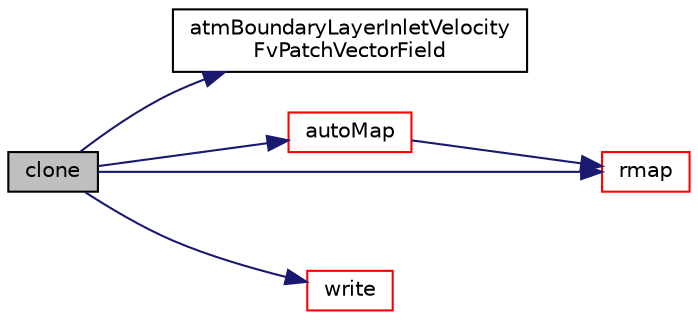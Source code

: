 digraph "clone"
{
  bgcolor="transparent";
  edge [fontname="Helvetica",fontsize="10",labelfontname="Helvetica",labelfontsize="10"];
  node [fontname="Helvetica",fontsize="10",shape=record];
  rankdir="LR";
  Node24 [label="clone",height=0.2,width=0.4,color="black", fillcolor="grey75", style="filled", fontcolor="black"];
  Node24 -> Node25 [color="midnightblue",fontsize="10",style="solid",fontname="Helvetica"];
  Node25 [label="atmBoundaryLayerInletVelocity\lFvPatchVectorField",height=0.2,width=0.4,color="black",URL="$a32321.html#af083cb04500e4d856bd54ae8fdc69022",tooltip="Construct from patch and internal field. "];
  Node24 -> Node26 [color="midnightblue",fontsize="10",style="solid",fontname="Helvetica"];
  Node26 [label="autoMap",height=0.2,width=0.4,color="red",URL="$a32321.html#a0ab0c43ce90d756c88dd81e3d0a9eef5",tooltip="Map (and resize as needed) from self given a mapping object. "];
  Node26 -> Node31 [color="midnightblue",fontsize="10",style="solid",fontname="Helvetica"];
  Node31 [label="rmap",height=0.2,width=0.4,color="red",URL="$a32321.html#a4fe41b169c41bfcd4311c1d1e27a96ed",tooltip="Reverse map the given fvPatchField onto this fvPatchField. "];
  Node24 -> Node31 [color="midnightblue",fontsize="10",style="solid",fontname="Helvetica"];
  Node24 -> Node32 [color="midnightblue",fontsize="10",style="solid",fontname="Helvetica"];
  Node32 [label="write",height=0.2,width=0.4,color="red",URL="$a32321.html#a293fdfec8bdfbd5c3913ab4c9f3454ff",tooltip="Write. "];
}
